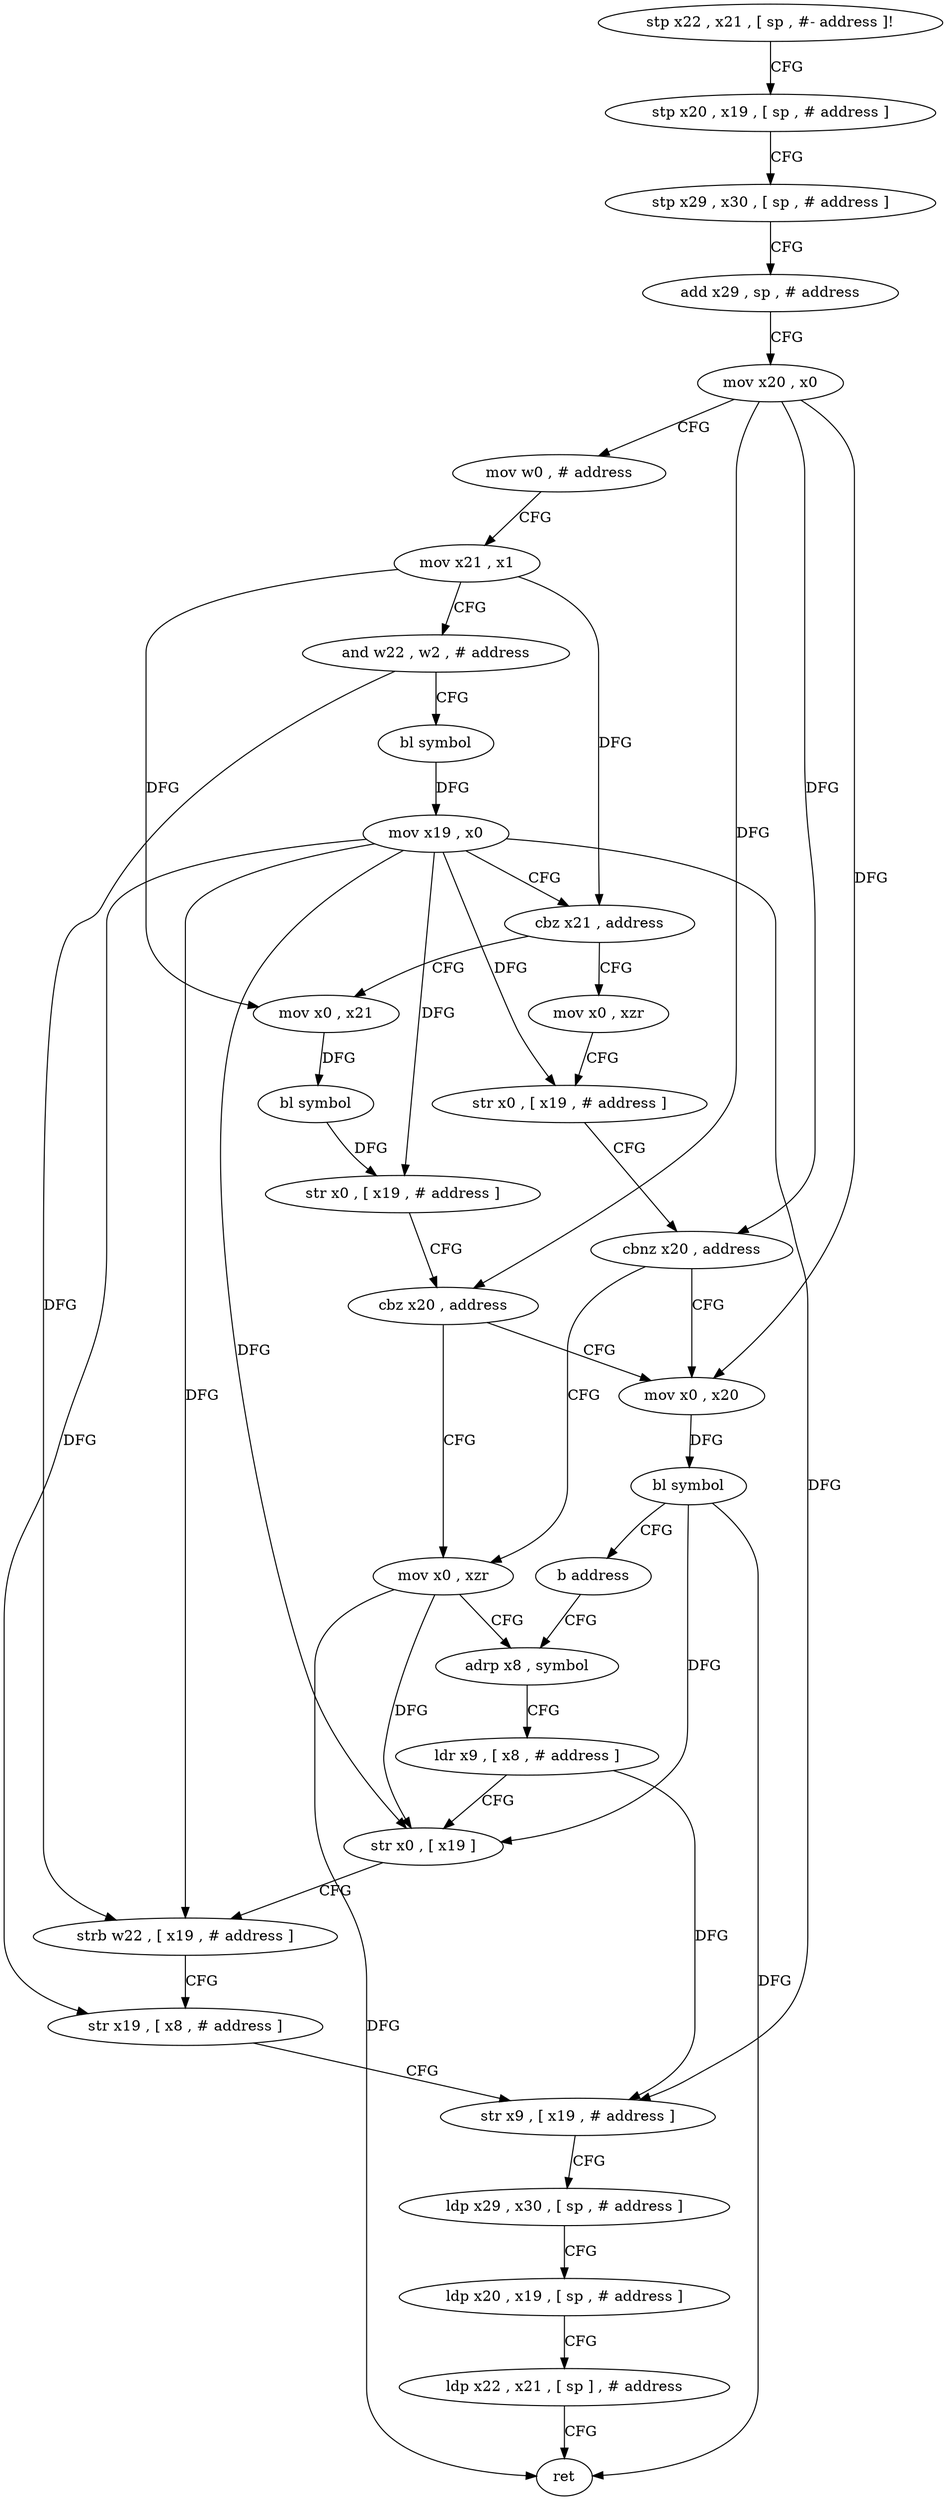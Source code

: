 digraph "func" {
"4214432" [label = "stp x22 , x21 , [ sp , #- address ]!" ]
"4214436" [label = "stp x20 , x19 , [ sp , # address ]" ]
"4214440" [label = "stp x29 , x30 , [ sp , # address ]" ]
"4214444" [label = "add x29 , sp , # address" ]
"4214448" [label = "mov x20 , x0" ]
"4214452" [label = "mov w0 , # address" ]
"4214456" [label = "mov x21 , x1" ]
"4214460" [label = "and w22 , w2 , # address" ]
"4214464" [label = "bl symbol" ]
"4214468" [label = "mov x19 , x0" ]
"4214472" [label = "cbz x21 , address" ]
"4214504" [label = "mov x0 , xzr" ]
"4214476" [label = "mov x0 , x21" ]
"4214508" [label = "str x0 , [ x19 , # address ]" ]
"4214512" [label = "cbnz x20 , address" ]
"4214492" [label = "mov x0 , x20" ]
"4214516" [label = "mov x0 , xzr" ]
"4214480" [label = "bl symbol" ]
"4214484" [label = "str x0 , [ x19 , # address ]" ]
"4214488" [label = "cbz x20 , address" ]
"4214496" [label = "bl symbol" ]
"4214500" [label = "b address" ]
"4214520" [label = "adrp x8 , symbol" ]
"4214524" [label = "ldr x9 , [ x8 , # address ]" ]
"4214528" [label = "str x0 , [ x19 ]" ]
"4214532" [label = "strb w22 , [ x19 , # address ]" ]
"4214536" [label = "str x19 , [ x8 , # address ]" ]
"4214540" [label = "str x9 , [ x19 , # address ]" ]
"4214544" [label = "ldp x29 , x30 , [ sp , # address ]" ]
"4214548" [label = "ldp x20 , x19 , [ sp , # address ]" ]
"4214552" [label = "ldp x22 , x21 , [ sp ] , # address" ]
"4214556" [label = "ret" ]
"4214432" -> "4214436" [ label = "CFG" ]
"4214436" -> "4214440" [ label = "CFG" ]
"4214440" -> "4214444" [ label = "CFG" ]
"4214444" -> "4214448" [ label = "CFG" ]
"4214448" -> "4214452" [ label = "CFG" ]
"4214448" -> "4214512" [ label = "DFG" ]
"4214448" -> "4214488" [ label = "DFG" ]
"4214448" -> "4214492" [ label = "DFG" ]
"4214452" -> "4214456" [ label = "CFG" ]
"4214456" -> "4214460" [ label = "CFG" ]
"4214456" -> "4214472" [ label = "DFG" ]
"4214456" -> "4214476" [ label = "DFG" ]
"4214460" -> "4214464" [ label = "CFG" ]
"4214460" -> "4214532" [ label = "DFG" ]
"4214464" -> "4214468" [ label = "DFG" ]
"4214468" -> "4214472" [ label = "CFG" ]
"4214468" -> "4214508" [ label = "DFG" ]
"4214468" -> "4214484" [ label = "DFG" ]
"4214468" -> "4214528" [ label = "DFG" ]
"4214468" -> "4214532" [ label = "DFG" ]
"4214468" -> "4214536" [ label = "DFG" ]
"4214468" -> "4214540" [ label = "DFG" ]
"4214472" -> "4214504" [ label = "CFG" ]
"4214472" -> "4214476" [ label = "CFG" ]
"4214504" -> "4214508" [ label = "CFG" ]
"4214476" -> "4214480" [ label = "DFG" ]
"4214508" -> "4214512" [ label = "CFG" ]
"4214512" -> "4214492" [ label = "CFG" ]
"4214512" -> "4214516" [ label = "CFG" ]
"4214492" -> "4214496" [ label = "DFG" ]
"4214516" -> "4214520" [ label = "CFG" ]
"4214516" -> "4214528" [ label = "DFG" ]
"4214516" -> "4214556" [ label = "DFG" ]
"4214480" -> "4214484" [ label = "DFG" ]
"4214484" -> "4214488" [ label = "CFG" ]
"4214488" -> "4214516" [ label = "CFG" ]
"4214488" -> "4214492" [ label = "CFG" ]
"4214496" -> "4214500" [ label = "CFG" ]
"4214496" -> "4214528" [ label = "DFG" ]
"4214496" -> "4214556" [ label = "DFG" ]
"4214500" -> "4214520" [ label = "CFG" ]
"4214520" -> "4214524" [ label = "CFG" ]
"4214524" -> "4214528" [ label = "CFG" ]
"4214524" -> "4214540" [ label = "DFG" ]
"4214528" -> "4214532" [ label = "CFG" ]
"4214532" -> "4214536" [ label = "CFG" ]
"4214536" -> "4214540" [ label = "CFG" ]
"4214540" -> "4214544" [ label = "CFG" ]
"4214544" -> "4214548" [ label = "CFG" ]
"4214548" -> "4214552" [ label = "CFG" ]
"4214552" -> "4214556" [ label = "CFG" ]
}
